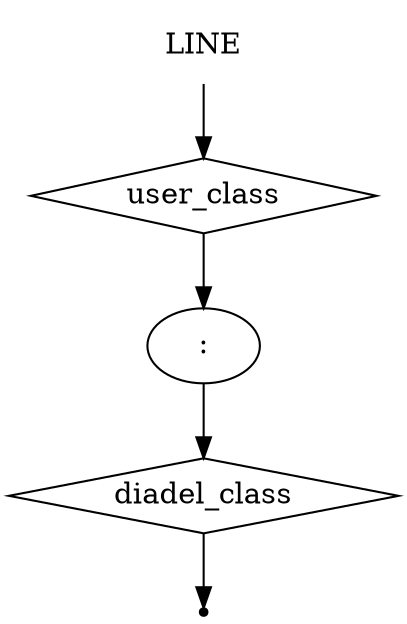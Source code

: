 digraph LINE {
    start [label=LINE shape=plaintext]
    A [label=user_class shape=diamond]
    B [label=":" shape=oval]
    C [label=diadel_class shape=diamond]
    end [label="" shape=point]
    start -> A
    A -> B
    B -> C
    C -> end
}

